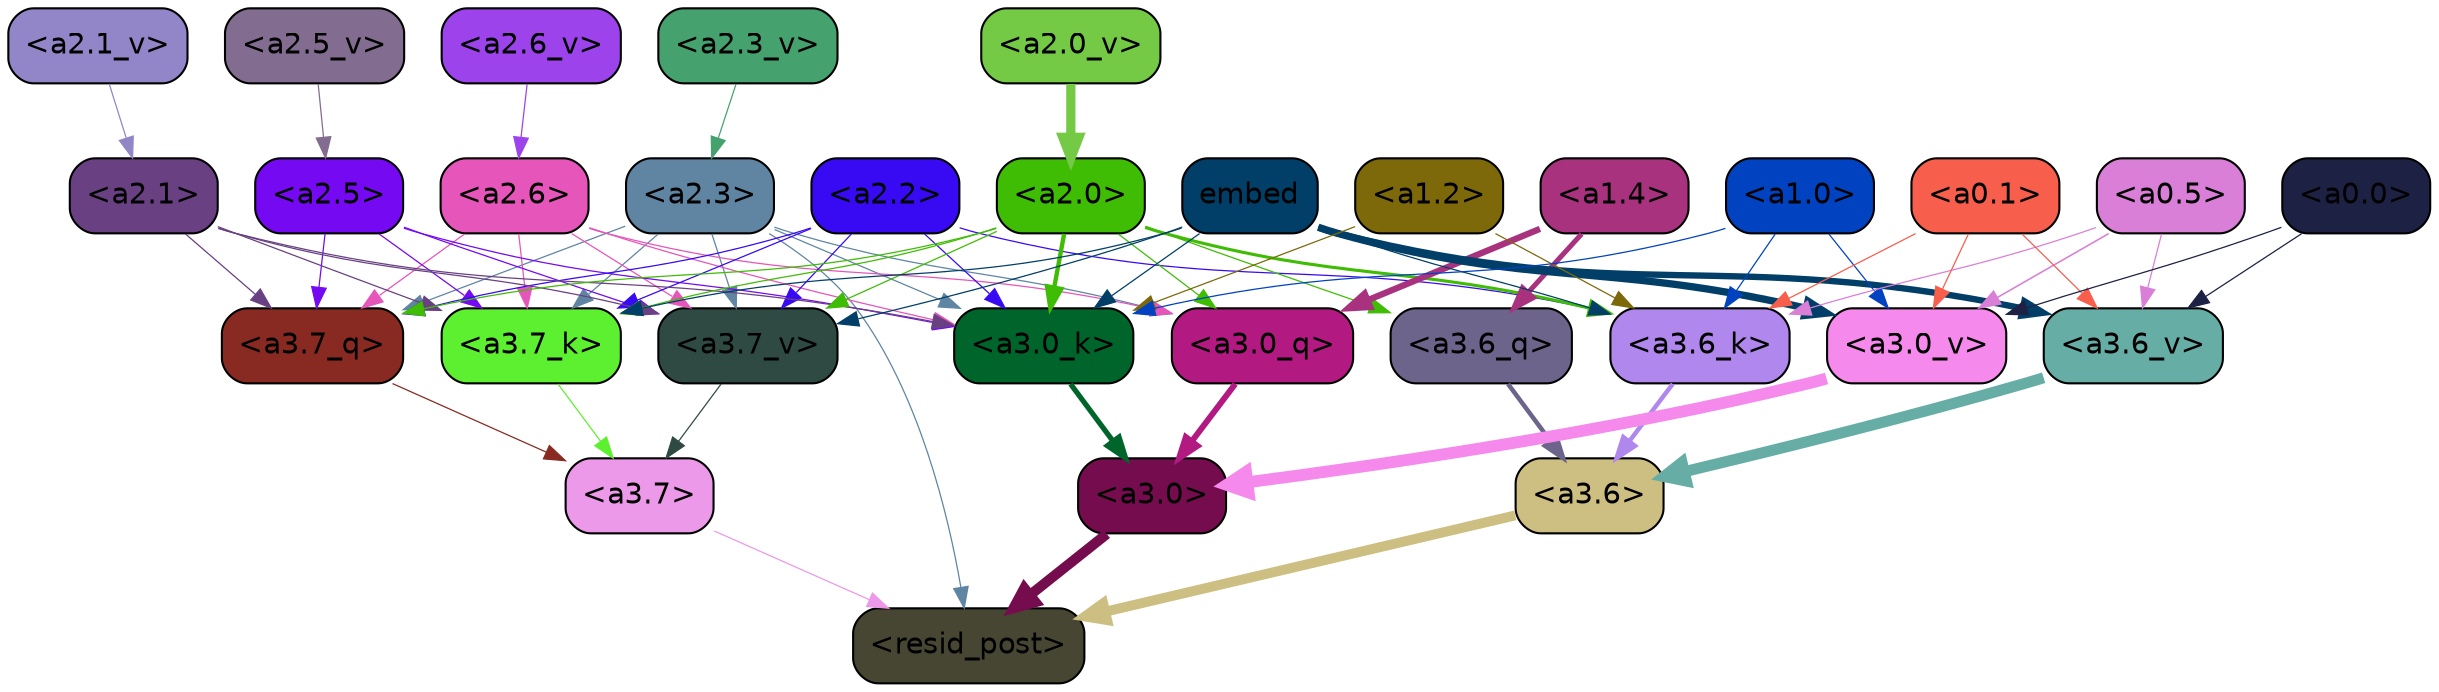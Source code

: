 strict digraph "" {
	graph [bgcolor=transparent,
		layout=dot,
		overlap=false,
		splines=true
	];
	"<a3.7>"	[color=black,
		fillcolor="#ec99e9",
		fontname=Helvetica,
		shape=box,
		style="filled, rounded"];
	"<resid_post>"	[color=black,
		fillcolor="#474632",
		fontname=Helvetica,
		shape=box,
		style="filled, rounded"];
	"<a3.7>" -> "<resid_post>"	[color="#ec99e9",
		penwidth=0.6];
	"<a3.6>"	[color=black,
		fillcolor="#cdbf81",
		fontname=Helvetica,
		shape=box,
		style="filled, rounded"];
	"<a3.6>" -> "<resid_post>"	[color="#cdbf81",
		penwidth=4.7534414529800415];
	"<a3.0>"	[color=black,
		fillcolor="#750c4d",
		fontname=Helvetica,
		shape=box,
		style="filled, rounded"];
	"<a3.0>" -> "<resid_post>"	[color="#750c4d",
		penwidth=4.898576855659485];
	"<a2.3>"	[color=black,
		fillcolor="#5f85a3",
		fontname=Helvetica,
		shape=box,
		style="filled, rounded"];
	"<a2.3>" -> "<resid_post>"	[color="#5f85a3",
		penwidth=0.6];
	"<a3.7_q>"	[color=black,
		fillcolor="#882a21",
		fontname=Helvetica,
		shape=box,
		style="filled, rounded"];
	"<a2.3>" -> "<a3.7_q>"	[color="#5f85a3",
		penwidth=0.6];
	"<a3.0_q>"	[color=black,
		fillcolor="#b21981",
		fontname=Helvetica,
		shape=box,
		style="filled, rounded"];
	"<a2.3>" -> "<a3.0_q>"	[color="#5f85a3",
		penwidth=0.6];
	"<a3.7_k>"	[color=black,
		fillcolor="#5df030",
		fontname=Helvetica,
		shape=box,
		style="filled, rounded"];
	"<a2.3>" -> "<a3.7_k>"	[color="#5f85a3",
		penwidth=0.6];
	"<a3.0_k>"	[color=black,
		fillcolor="#00652a",
		fontname=Helvetica,
		shape=box,
		style="filled, rounded"];
	"<a2.3>" -> "<a3.0_k>"	[color="#5f85a3",
		penwidth=0.6];
	"<a3.7_v>"	[color=black,
		fillcolor="#2f4a43",
		fontname=Helvetica,
		shape=box,
		style="filled, rounded"];
	"<a2.3>" -> "<a3.7_v>"	[color="#5f85a3",
		penwidth=0.6];
	"<a3.7_q>" -> "<a3.7>"	[color="#882a21",
		penwidth=0.6];
	"<a3.6_q>"	[color=black,
		fillcolor="#6d648b",
		fontname=Helvetica,
		shape=box,
		style="filled, rounded"];
	"<a3.6_q>" -> "<a3.6>"	[color="#6d648b",
		penwidth=2.160832464694977];
	"<a3.0_q>" -> "<a3.0>"	[color="#b21981",
		penwidth=2.870753765106201];
	"<a3.7_k>" -> "<a3.7>"	[color="#5df030",
		penwidth=0.6];
	"<a3.6_k>"	[color=black,
		fillcolor="#b087ec",
		fontname=Helvetica,
		shape=box,
		style="filled, rounded"];
	"<a3.6_k>" -> "<a3.6>"	[color="#b087ec",
		penwidth=2.13908451795578];
	"<a3.0_k>" -> "<a3.0>"	[color="#00652a",
		penwidth=2.520303964614868];
	"<a3.7_v>" -> "<a3.7>"	[color="#2f4a43",
		penwidth=0.6];
	"<a3.6_v>"	[color=black,
		fillcolor="#66ada5",
		fontname=Helvetica,
		shape=box,
		style="filled, rounded"];
	"<a3.6_v>" -> "<a3.6>"	[color="#66ada5",
		penwidth=5.297133803367615];
	"<a3.0_v>"	[color=black,
		fillcolor="#f589ec",
		fontname=Helvetica,
		shape=box,
		style="filled, rounded"];
	"<a3.0_v>" -> "<a3.0>"	[color="#f589ec",
		penwidth=5.680712580680847];
	"<a2.6>"	[color=black,
		fillcolor="#e655ba",
		fontname=Helvetica,
		shape=box,
		style="filled, rounded"];
	"<a2.6>" -> "<a3.7_q>"	[color="#e655ba",
		penwidth=0.6];
	"<a2.6>" -> "<a3.0_q>"	[color="#e655ba",
		penwidth=0.6];
	"<a2.6>" -> "<a3.7_k>"	[color="#e655ba",
		penwidth=0.6];
	"<a2.6>" -> "<a3.0_k>"	[color="#e655ba",
		penwidth=0.6];
	"<a2.6>" -> "<a3.7_v>"	[color="#e655ba",
		penwidth=0.6];
	"<a2.5>"	[color=black,
		fillcolor="#7509f1",
		fontname=Helvetica,
		shape=box,
		style="filled, rounded"];
	"<a2.5>" -> "<a3.7_q>"	[color="#7509f1",
		penwidth=0.6];
	"<a2.5>" -> "<a3.7_k>"	[color="#7509f1",
		penwidth=0.6];
	"<a2.5>" -> "<a3.0_k>"	[color="#7509f1",
		penwidth=0.6];
	"<a2.5>" -> "<a3.7_v>"	[color="#7509f1",
		penwidth=0.6];
	"<a2.2>"	[color=black,
		fillcolor="#380af4",
		fontname=Helvetica,
		shape=box,
		style="filled, rounded"];
	"<a2.2>" -> "<a3.7_q>"	[color="#380af4",
		penwidth=0.6];
	"<a2.2>" -> "<a3.7_k>"	[color="#380af4",
		penwidth=0.6];
	"<a2.2>" -> "<a3.6_k>"	[color="#380af4",
		penwidth=0.6];
	"<a2.2>" -> "<a3.0_k>"	[color="#380af4",
		penwidth=0.6];
	"<a2.2>" -> "<a3.7_v>"	[color="#380af4",
		penwidth=0.6];
	"<a2.1>"	[color=black,
		fillcolor="#694183",
		fontname=Helvetica,
		shape=box,
		style="filled, rounded"];
	"<a2.1>" -> "<a3.7_q>"	[color="#694183",
		penwidth=0.6];
	"<a2.1>" -> "<a3.7_k>"	[color="#694183",
		penwidth=0.6];
	"<a2.1>" -> "<a3.0_k>"	[color="#694183",
		penwidth=0.6];
	"<a2.1>" -> "<a3.7_v>"	[color="#694183",
		penwidth=0.6];
	"<a2.0>"	[color=black,
		fillcolor="#3fbc04",
		fontname=Helvetica,
		shape=box,
		style="filled, rounded"];
	"<a2.0>" -> "<a3.7_q>"	[color="#3fbc04",
		penwidth=0.6];
	"<a2.0>" -> "<a3.6_q>"	[color="#3fbc04",
		penwidth=0.6];
	"<a2.0>" -> "<a3.0_q>"	[color="#3fbc04",
		penwidth=0.6];
	"<a2.0>" -> "<a3.7_k>"	[color="#3fbc04",
		penwidth=0.6];
	"<a2.0>" -> "<a3.6_k>"	[color="#3fbc04",
		penwidth=1.4807794839143753];
	"<a2.0>" -> "<a3.0_k>"	[color="#3fbc04",
		penwidth=2.095262974500656];
	"<a2.0>" -> "<a3.7_v>"	[color="#3fbc04",
		penwidth=0.6];
	"<a1.4>"	[color=black,
		fillcolor="#a9327f",
		fontname=Helvetica,
		shape=box,
		style="filled, rounded"];
	"<a1.4>" -> "<a3.6_q>"	[color="#a9327f",
		penwidth=2.425799250602722];
	"<a1.4>" -> "<a3.0_q>"	[color="#a9327f",
		penwidth=3.0341034531593323];
	embed	[color=black,
		fillcolor="#013f68",
		fontname=Helvetica,
		shape=box,
		style="filled, rounded"];
	embed -> "<a3.7_k>"	[color="#013f68",
		penwidth=0.6];
	embed -> "<a3.6_k>"	[color="#013f68",
		penwidth=0.6];
	embed -> "<a3.0_k>"	[color="#013f68",
		penwidth=0.6];
	embed -> "<a3.7_v>"	[color="#013f68",
		penwidth=0.6];
	embed -> "<a3.6_v>"	[color="#013f68",
		penwidth=3.067279100418091];
	embed -> "<a3.0_v>"	[color="#013f68",
		penwidth=3.5202720761299133];
	"<a1.2>"	[color=black,
		fillcolor="#7d690a",
		fontname=Helvetica,
		shape=box,
		style="filled, rounded"];
	"<a1.2>" -> "<a3.6_k>"	[color="#7d690a",
		penwidth=0.6];
	"<a1.2>" -> "<a3.0_k>"	[color="#7d690a",
		penwidth=0.6];
	"<a1.0>"	[color=black,
		fillcolor="#0142c1",
		fontname=Helvetica,
		shape=box,
		style="filled, rounded"];
	"<a1.0>" -> "<a3.6_k>"	[color="#0142c1",
		penwidth=0.6];
	"<a1.0>" -> "<a3.0_k>"	[color="#0142c1",
		penwidth=0.6];
	"<a1.0>" -> "<a3.0_v>"	[color="#0142c1",
		penwidth=0.6];
	"<a0.5>"	[color=black,
		fillcolor="#da7fd7",
		fontname=Helvetica,
		shape=box,
		style="filled, rounded"];
	"<a0.5>" -> "<a3.6_k>"	[color="#da7fd7",
		penwidth=0.6];
	"<a0.5>" -> "<a3.6_v>"	[color="#da7fd7",
		penwidth=0.6];
	"<a0.5>" -> "<a3.0_v>"	[color="#da7fd7",
		penwidth=0.764040544629097];
	"<a0.1>"	[color=black,
		fillcolor="#f85e4c",
		fontname=Helvetica,
		shape=box,
		style="filled, rounded"];
	"<a0.1>" -> "<a3.6_k>"	[color="#f85e4c",
		penwidth=0.6];
	"<a0.1>" -> "<a3.6_v>"	[color="#f85e4c",
		penwidth=0.6];
	"<a0.1>" -> "<a3.0_v>"	[color="#f85e4c",
		penwidth=0.6];
	"<a0.0>"	[color=black,
		fillcolor="#1d2244",
		fontname=Helvetica,
		shape=box,
		style="filled, rounded"];
	"<a0.0>" -> "<a3.6_v>"	[color="#1d2244",
		penwidth=0.6];
	"<a0.0>" -> "<a3.0_v>"	[color="#1d2244",
		penwidth=0.6];
	"<a2.6_v>"	[color=black,
		fillcolor="#9c43ec",
		fontname=Helvetica,
		shape=box,
		style="filled, rounded"];
	"<a2.6_v>" -> "<a2.6>"	[color="#9c43ec",
		penwidth=0.6];
	"<a2.5_v>"	[color=black,
		fillcolor="#826c8f",
		fontname=Helvetica,
		shape=box,
		style="filled, rounded"];
	"<a2.5_v>" -> "<a2.5>"	[color="#826c8f",
		penwidth=0.6];
	"<a2.3_v>"	[color=black,
		fillcolor="#45a26e",
		fontname=Helvetica,
		shape=box,
		style="filled, rounded"];
	"<a2.3_v>" -> "<a2.3>"	[color="#45a26e",
		penwidth=0.6];
	"<a2.1_v>"	[color=black,
		fillcolor="#9286c8",
		fontname=Helvetica,
		shape=box,
		style="filled, rounded"];
	"<a2.1_v>" -> "<a2.1>"	[color="#9286c8",
		penwidth=0.6];
	"<a2.0_v>"	[color=black,
		fillcolor="#74ca45",
		fontname=Helvetica,
		shape=box,
		style="filled, rounded"];
	"<a2.0_v>" -> "<a2.0>"	[color="#74ca45",
		penwidth=4.422677040100098];
}
